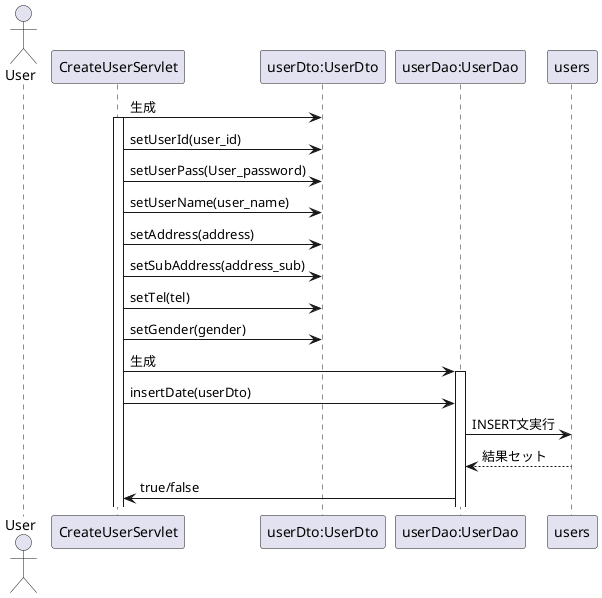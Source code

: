 @startuml 

actor User
participant "CreateUserServlet" as A
participant "userDto:UserDto" as B
participant "userDao:UserDao" as C
participant "users" as D
A -> B: 生成
activate A
A -> B: setUserId(user_id)
A -> B: setUserPass(User_password)
A -> B: setUserName(user_name)
A -> B: setAddress(address)
A -> B: setSubAddress(address_sub)
A -> B: setTel(tel)
A -> B: setGender(gender)
A -> C: 生成
activate C
A -> C: insertDate(userDto)
C -> D: INSERT文実行
D --> C: 結果セット
C -> A: true/false
@enduml